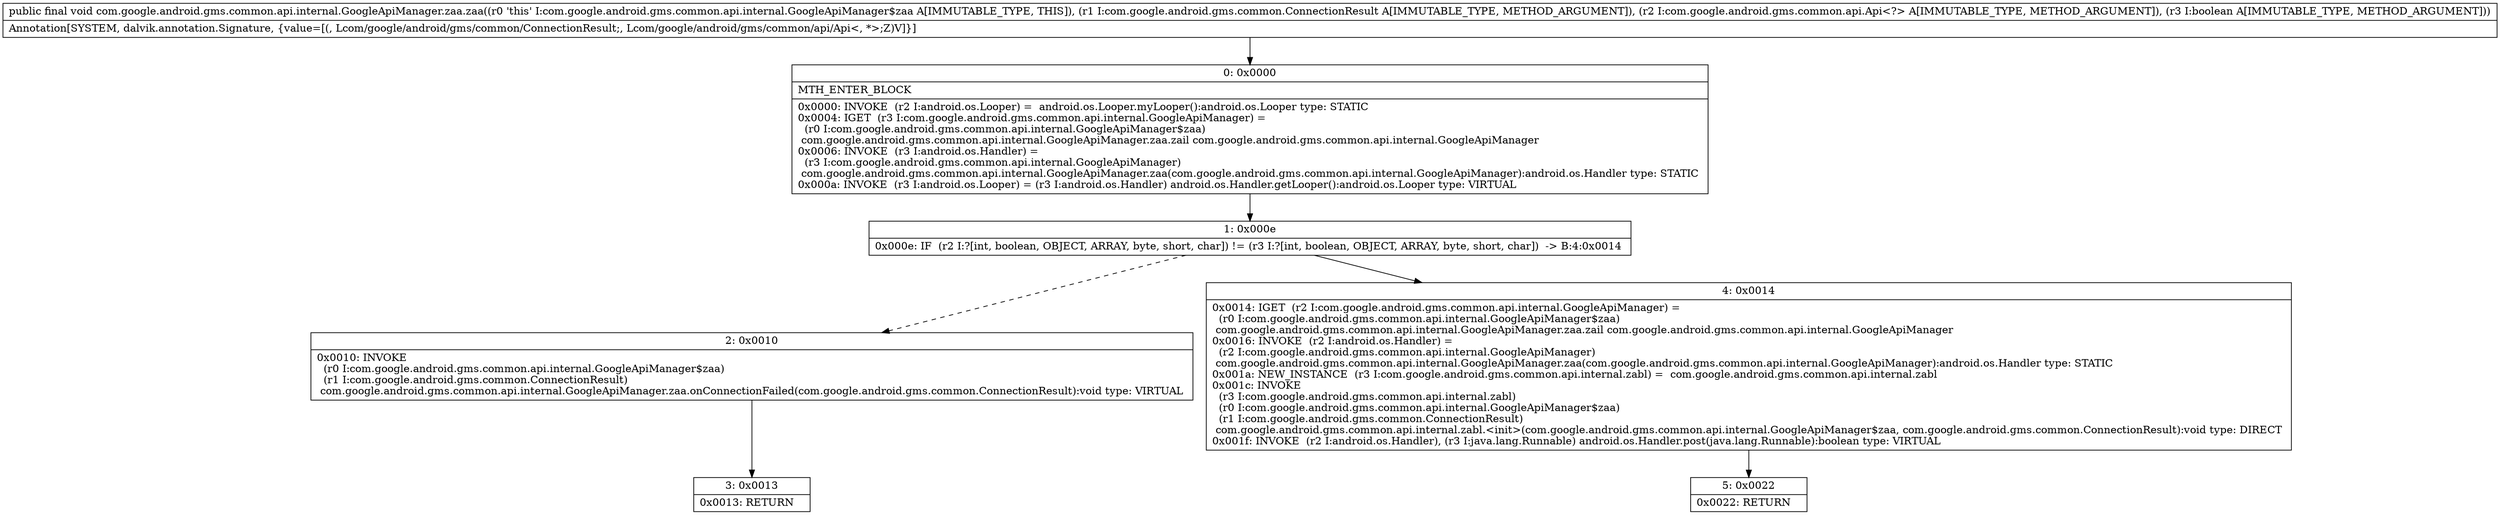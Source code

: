 digraph "CFG forcom.google.android.gms.common.api.internal.GoogleApiManager.zaa.zaa(Lcom\/google\/android\/gms\/common\/ConnectionResult;Lcom\/google\/android\/gms\/common\/api\/Api;Z)V" {
Node_0 [shape=record,label="{0\:\ 0x0000|MTH_ENTER_BLOCK\l|0x0000: INVOKE  (r2 I:android.os.Looper) =  android.os.Looper.myLooper():android.os.Looper type: STATIC \l0x0004: IGET  (r3 I:com.google.android.gms.common.api.internal.GoogleApiManager) = \l  (r0 I:com.google.android.gms.common.api.internal.GoogleApiManager$zaa)\l com.google.android.gms.common.api.internal.GoogleApiManager.zaa.zail com.google.android.gms.common.api.internal.GoogleApiManager \l0x0006: INVOKE  (r3 I:android.os.Handler) = \l  (r3 I:com.google.android.gms.common.api.internal.GoogleApiManager)\l com.google.android.gms.common.api.internal.GoogleApiManager.zaa(com.google.android.gms.common.api.internal.GoogleApiManager):android.os.Handler type: STATIC \l0x000a: INVOKE  (r3 I:android.os.Looper) = (r3 I:android.os.Handler) android.os.Handler.getLooper():android.os.Looper type: VIRTUAL \l}"];
Node_1 [shape=record,label="{1\:\ 0x000e|0x000e: IF  (r2 I:?[int, boolean, OBJECT, ARRAY, byte, short, char]) != (r3 I:?[int, boolean, OBJECT, ARRAY, byte, short, char])  \-\> B:4:0x0014 \l}"];
Node_2 [shape=record,label="{2\:\ 0x0010|0x0010: INVOKE  \l  (r0 I:com.google.android.gms.common.api.internal.GoogleApiManager$zaa)\l  (r1 I:com.google.android.gms.common.ConnectionResult)\l com.google.android.gms.common.api.internal.GoogleApiManager.zaa.onConnectionFailed(com.google.android.gms.common.ConnectionResult):void type: VIRTUAL \l}"];
Node_3 [shape=record,label="{3\:\ 0x0013|0x0013: RETURN   \l}"];
Node_4 [shape=record,label="{4\:\ 0x0014|0x0014: IGET  (r2 I:com.google.android.gms.common.api.internal.GoogleApiManager) = \l  (r0 I:com.google.android.gms.common.api.internal.GoogleApiManager$zaa)\l com.google.android.gms.common.api.internal.GoogleApiManager.zaa.zail com.google.android.gms.common.api.internal.GoogleApiManager \l0x0016: INVOKE  (r2 I:android.os.Handler) = \l  (r2 I:com.google.android.gms.common.api.internal.GoogleApiManager)\l com.google.android.gms.common.api.internal.GoogleApiManager.zaa(com.google.android.gms.common.api.internal.GoogleApiManager):android.os.Handler type: STATIC \l0x001a: NEW_INSTANCE  (r3 I:com.google.android.gms.common.api.internal.zabl) =  com.google.android.gms.common.api.internal.zabl \l0x001c: INVOKE  \l  (r3 I:com.google.android.gms.common.api.internal.zabl)\l  (r0 I:com.google.android.gms.common.api.internal.GoogleApiManager$zaa)\l  (r1 I:com.google.android.gms.common.ConnectionResult)\l com.google.android.gms.common.api.internal.zabl.\<init\>(com.google.android.gms.common.api.internal.GoogleApiManager$zaa, com.google.android.gms.common.ConnectionResult):void type: DIRECT \l0x001f: INVOKE  (r2 I:android.os.Handler), (r3 I:java.lang.Runnable) android.os.Handler.post(java.lang.Runnable):boolean type: VIRTUAL \l}"];
Node_5 [shape=record,label="{5\:\ 0x0022|0x0022: RETURN   \l}"];
MethodNode[shape=record,label="{public final void com.google.android.gms.common.api.internal.GoogleApiManager.zaa.zaa((r0 'this' I:com.google.android.gms.common.api.internal.GoogleApiManager$zaa A[IMMUTABLE_TYPE, THIS]), (r1 I:com.google.android.gms.common.ConnectionResult A[IMMUTABLE_TYPE, METHOD_ARGUMENT]), (r2 I:com.google.android.gms.common.api.Api\<?\> A[IMMUTABLE_TYPE, METHOD_ARGUMENT]), (r3 I:boolean A[IMMUTABLE_TYPE, METHOD_ARGUMENT]))  | Annotation[SYSTEM, dalvik.annotation.Signature, \{value=[(, Lcom\/google\/android\/gms\/common\/ConnectionResult;, Lcom\/google\/android\/gms\/common\/api\/Api\<, *\>;Z)V]\}]\l}"];
MethodNode -> Node_0;
Node_0 -> Node_1;
Node_1 -> Node_2[style=dashed];
Node_1 -> Node_4;
Node_2 -> Node_3;
Node_4 -> Node_5;
}

